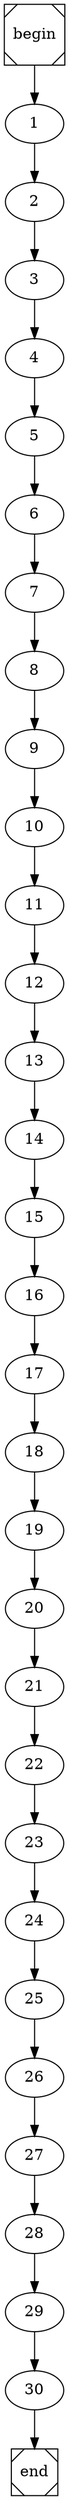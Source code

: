 digraph cfg {
	begin [shape=Msquare];
	end [shape=Msquare];
	begin -> 1;	1 -> 2;	2 -> 3;	3 -> 4;	4 -> 5;	5 -> 6;	6 -> 7;	7 -> 8;	8 -> 9;	9 -> 10;	10 -> 11;	11 -> 12;	12 -> 13;	13 -> 14;	14 -> 15;	15 -> 16;	16 -> 17;	17 -> 18;	18 -> 19;	19 -> 20;	20 -> 21;	21 -> 22;	22 -> 23;	23 -> 24;	24 -> 25;	25 -> 26;	26 -> 27;	27 -> 28;	28 -> 29;	29 -> 30;	30 -> end;}

